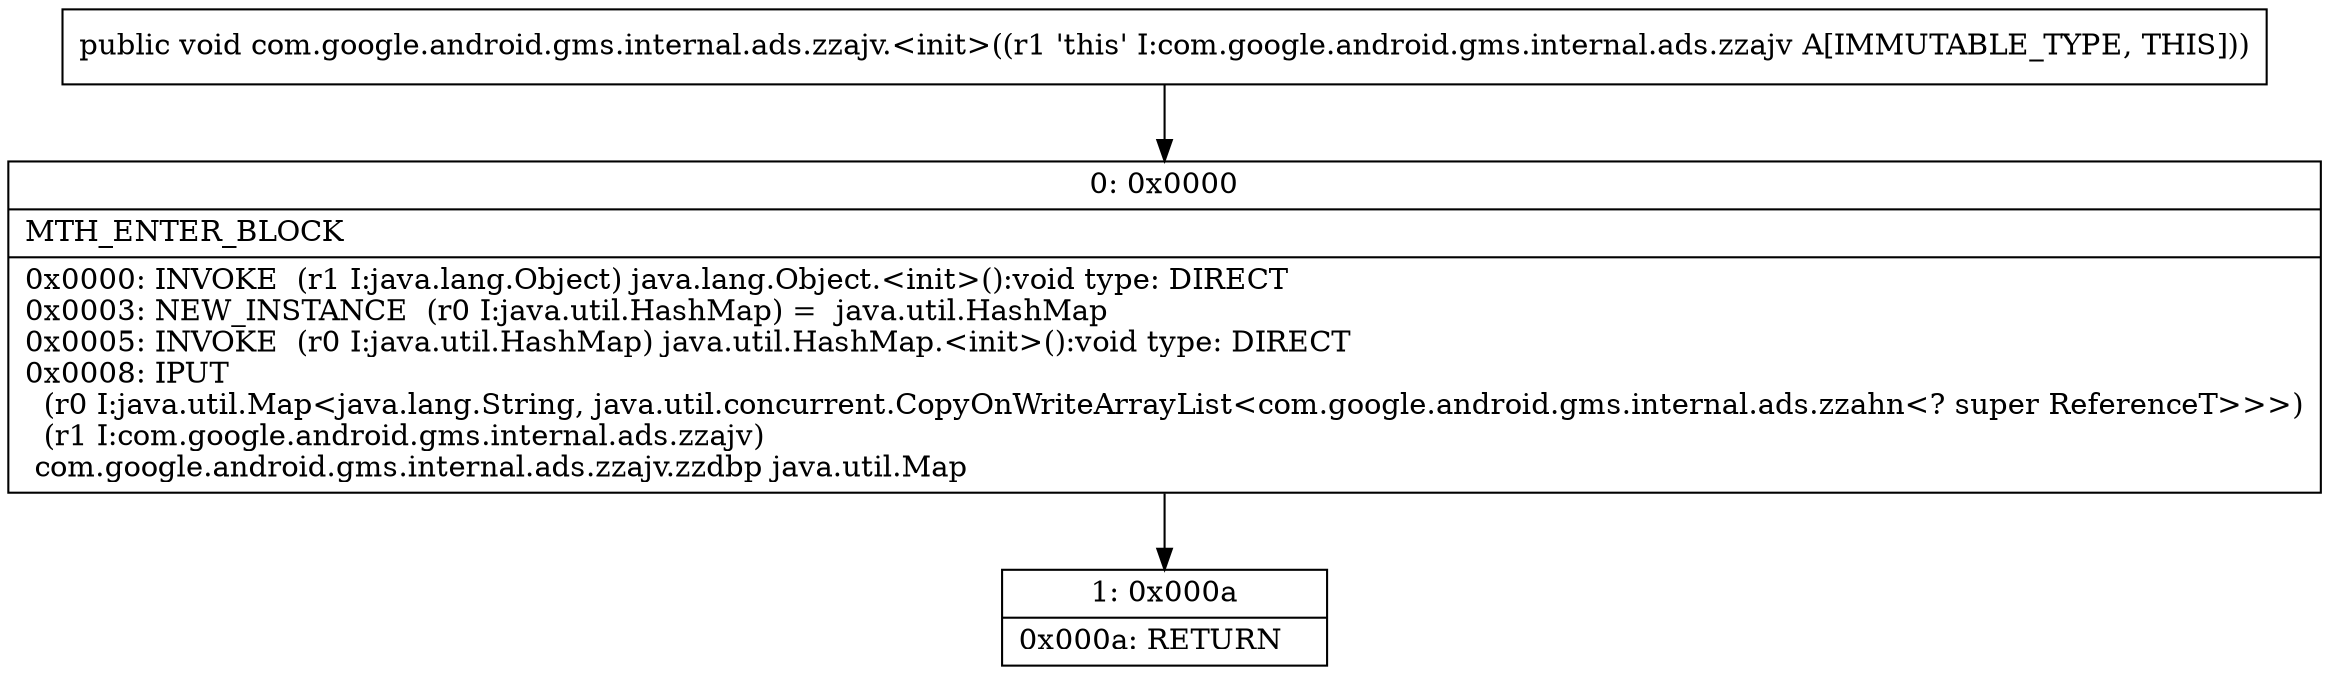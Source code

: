 digraph "CFG forcom.google.android.gms.internal.ads.zzajv.\<init\>()V" {
Node_0 [shape=record,label="{0\:\ 0x0000|MTH_ENTER_BLOCK\l|0x0000: INVOKE  (r1 I:java.lang.Object) java.lang.Object.\<init\>():void type: DIRECT \l0x0003: NEW_INSTANCE  (r0 I:java.util.HashMap) =  java.util.HashMap \l0x0005: INVOKE  (r0 I:java.util.HashMap) java.util.HashMap.\<init\>():void type: DIRECT \l0x0008: IPUT  \l  (r0 I:java.util.Map\<java.lang.String, java.util.concurrent.CopyOnWriteArrayList\<com.google.android.gms.internal.ads.zzahn\<? super ReferenceT\>\>\>)\l  (r1 I:com.google.android.gms.internal.ads.zzajv)\l com.google.android.gms.internal.ads.zzajv.zzdbp java.util.Map \l}"];
Node_1 [shape=record,label="{1\:\ 0x000a|0x000a: RETURN   \l}"];
MethodNode[shape=record,label="{public void com.google.android.gms.internal.ads.zzajv.\<init\>((r1 'this' I:com.google.android.gms.internal.ads.zzajv A[IMMUTABLE_TYPE, THIS])) }"];
MethodNode -> Node_0;
Node_0 -> Node_1;
}

